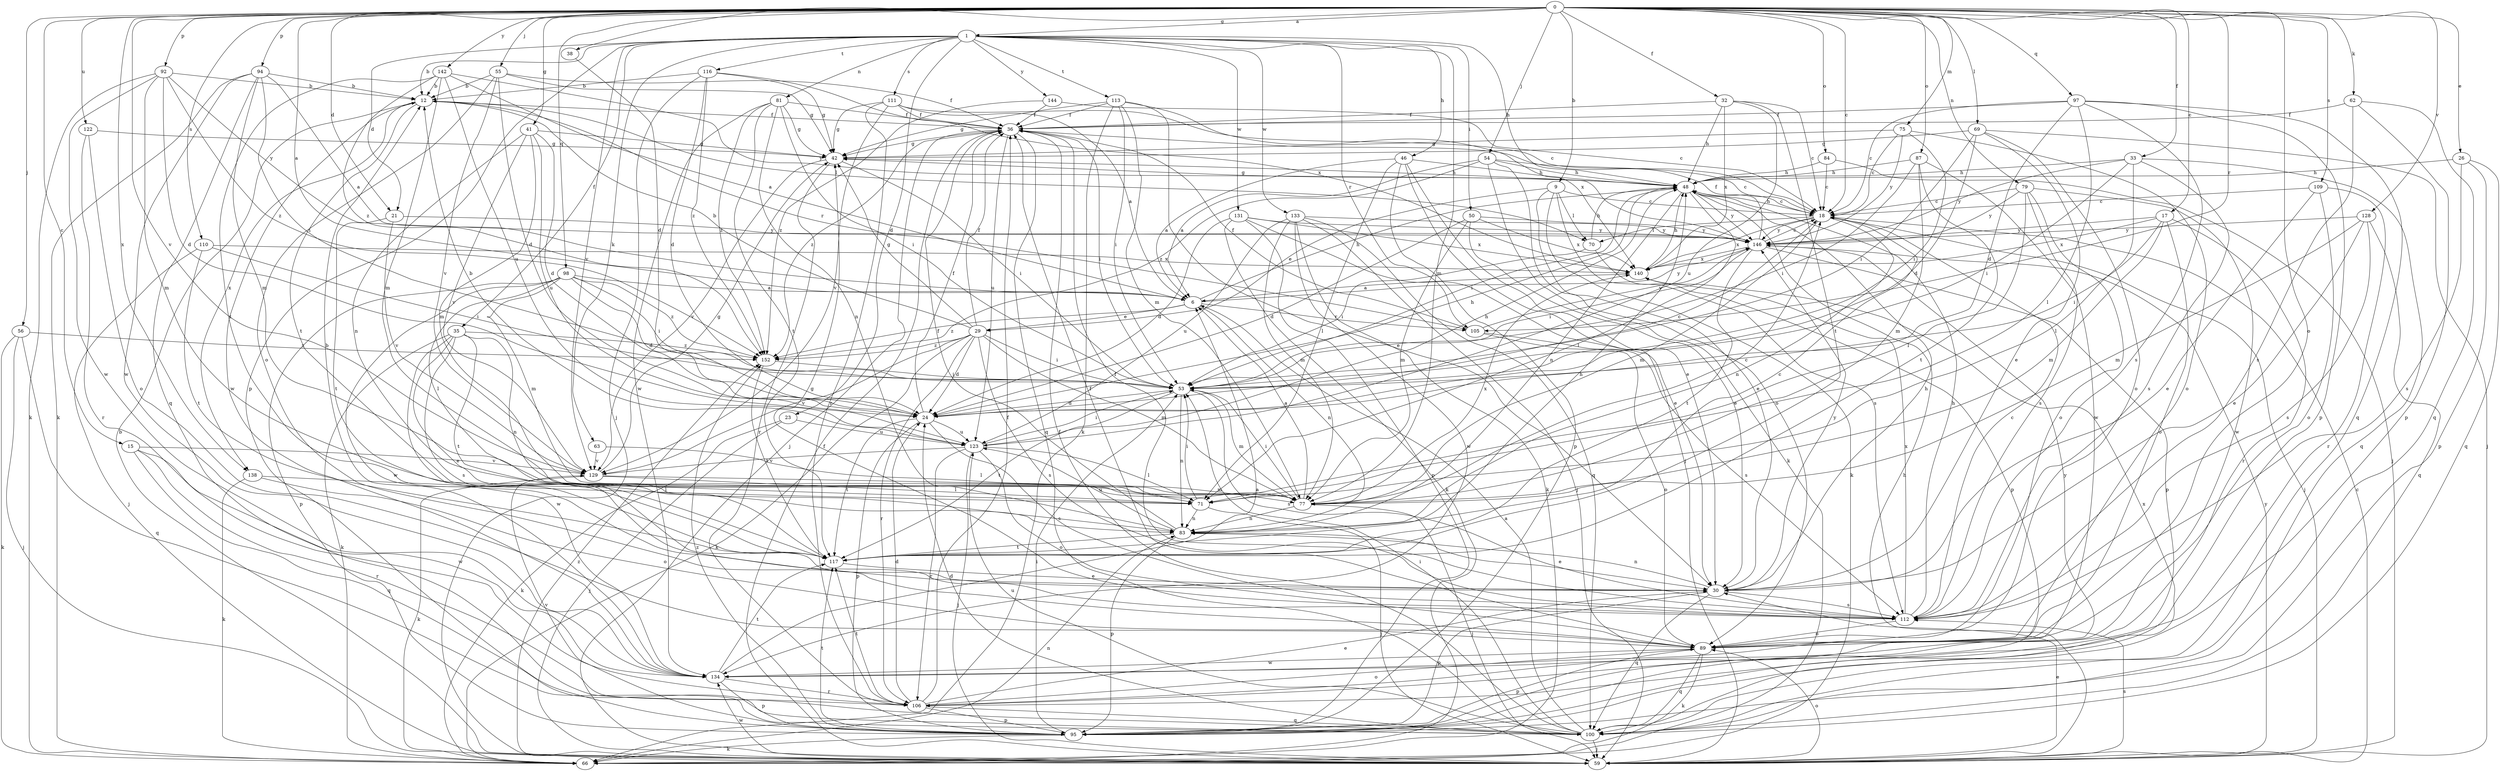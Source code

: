strict digraph  {
0;
1;
6;
9;
12;
15;
17;
18;
21;
23;
24;
26;
29;
30;
32;
33;
35;
36;
38;
41;
42;
46;
48;
50;
53;
54;
55;
56;
59;
62;
63;
66;
69;
70;
71;
75;
77;
79;
81;
83;
84;
87;
89;
92;
94;
95;
97;
98;
100;
105;
106;
109;
110;
111;
112;
113;
116;
117;
122;
123;
128;
129;
131;
133;
134;
138;
140;
142;
144;
146;
152;
0 -> 1  [label=a];
0 -> 6  [label=a];
0 -> 9  [label=b];
0 -> 15  [label=c];
0 -> 17  [label=c];
0 -> 18  [label=c];
0 -> 21  [label=d];
0 -> 26  [label=e];
0 -> 32  [label=f];
0 -> 33  [label=f];
0 -> 38  [label=g];
0 -> 41  [label=g];
0 -> 54  [label=j];
0 -> 55  [label=j];
0 -> 56  [label=j];
0 -> 62  [label=k];
0 -> 69  [label=l];
0 -> 75  [label=m];
0 -> 79  [label=n];
0 -> 84  [label=o];
0 -> 87  [label=o];
0 -> 89  [label=o];
0 -> 92  [label=p];
0 -> 94  [label=p];
0 -> 97  [label=q];
0 -> 98  [label=q];
0 -> 105  [label=r];
0 -> 109  [label=s];
0 -> 110  [label=s];
0 -> 122  [label=u];
0 -> 128  [label=v];
0 -> 129  [label=v];
0 -> 138  [label=x];
0 -> 142  [label=y];
1 -> 12  [label=b];
1 -> 21  [label=d];
1 -> 23  [label=d];
1 -> 35  [label=f];
1 -> 46  [label=h];
1 -> 48  [label=h];
1 -> 50  [label=i];
1 -> 63  [label=k];
1 -> 77  [label=m];
1 -> 81  [label=n];
1 -> 95  [label=p];
1 -> 105  [label=r];
1 -> 111  [label=s];
1 -> 113  [label=t];
1 -> 116  [label=t];
1 -> 129  [label=v];
1 -> 131  [label=w];
1 -> 133  [label=w];
1 -> 144  [label=y];
6 -> 29  [label=e];
6 -> 48  [label=h];
6 -> 83  [label=n];
6 -> 105  [label=r];
6 -> 146  [label=y];
6 -> 152  [label=z];
9 -> 18  [label=c];
9 -> 29  [label=e];
9 -> 30  [label=e];
9 -> 66  [label=k];
9 -> 70  [label=l];
9 -> 112  [label=s];
12 -> 36  [label=f];
12 -> 70  [label=l];
12 -> 105  [label=r];
12 -> 117  [label=t];
12 -> 134  [label=w];
12 -> 138  [label=x];
15 -> 100  [label=q];
15 -> 106  [label=r];
15 -> 129  [label=v];
15 -> 134  [label=w];
17 -> 53  [label=i];
17 -> 77  [label=m];
17 -> 89  [label=o];
17 -> 106  [label=r];
17 -> 140  [label=x];
17 -> 146  [label=y];
18 -> 48  [label=h];
18 -> 59  [label=j];
18 -> 70  [label=l];
18 -> 77  [label=m];
18 -> 83  [label=n];
18 -> 140  [label=x];
18 -> 146  [label=y];
21 -> 117  [label=t];
21 -> 129  [label=v];
21 -> 146  [label=y];
23 -> 59  [label=j];
23 -> 66  [label=k];
23 -> 123  [label=u];
24 -> 18  [label=c];
24 -> 36  [label=f];
24 -> 48  [label=h];
24 -> 95  [label=p];
24 -> 112  [label=s];
24 -> 117  [label=t];
24 -> 123  [label=u];
26 -> 48  [label=h];
26 -> 95  [label=p];
26 -> 100  [label=q];
26 -> 112  [label=s];
29 -> 12  [label=b];
29 -> 24  [label=d];
29 -> 36  [label=f];
29 -> 42  [label=g];
29 -> 53  [label=i];
29 -> 66  [label=k];
29 -> 77  [label=m];
29 -> 106  [label=r];
29 -> 112  [label=s];
29 -> 129  [label=v];
29 -> 152  [label=z];
30 -> 12  [label=b];
30 -> 48  [label=h];
30 -> 83  [label=n];
30 -> 95  [label=p];
30 -> 100  [label=q];
30 -> 112  [label=s];
30 -> 146  [label=y];
32 -> 18  [label=c];
32 -> 36  [label=f];
32 -> 48  [label=h];
32 -> 117  [label=t];
32 -> 123  [label=u];
32 -> 140  [label=x];
33 -> 48  [label=h];
33 -> 53  [label=i];
33 -> 71  [label=l];
33 -> 100  [label=q];
33 -> 112  [label=s];
33 -> 146  [label=y];
35 -> 30  [label=e];
35 -> 66  [label=k];
35 -> 83  [label=n];
35 -> 112  [label=s];
35 -> 117  [label=t];
35 -> 134  [label=w];
35 -> 152  [label=z];
36 -> 42  [label=g];
36 -> 53  [label=i];
36 -> 59  [label=j];
36 -> 100  [label=q];
36 -> 123  [label=u];
36 -> 152  [label=z];
38 -> 24  [label=d];
41 -> 24  [label=d];
41 -> 42  [label=g];
41 -> 77  [label=m];
41 -> 83  [label=n];
41 -> 123  [label=u];
41 -> 129  [label=v];
42 -> 48  [label=h];
42 -> 53  [label=i];
42 -> 106  [label=r];
42 -> 129  [label=v];
46 -> 6  [label=a];
46 -> 30  [label=e];
46 -> 48  [label=h];
46 -> 59  [label=j];
46 -> 71  [label=l];
46 -> 95  [label=p];
48 -> 18  [label=c];
48 -> 42  [label=g];
48 -> 53  [label=i];
48 -> 71  [label=l];
48 -> 83  [label=n];
48 -> 146  [label=y];
50 -> 24  [label=d];
50 -> 30  [label=e];
50 -> 77  [label=m];
50 -> 140  [label=x];
50 -> 146  [label=y];
53 -> 24  [label=d];
53 -> 77  [label=m];
53 -> 83  [label=n];
53 -> 112  [label=s];
53 -> 117  [label=t];
54 -> 6  [label=a];
54 -> 18  [label=c];
54 -> 48  [label=h];
54 -> 66  [label=k];
54 -> 89  [label=o];
54 -> 152  [label=z];
55 -> 12  [label=b];
55 -> 24  [label=d];
55 -> 36  [label=f];
55 -> 42  [label=g];
55 -> 89  [label=o];
55 -> 129  [label=v];
56 -> 59  [label=j];
56 -> 66  [label=k];
56 -> 100  [label=q];
56 -> 152  [label=z];
59 -> 12  [label=b];
59 -> 18  [label=c];
59 -> 30  [label=e];
59 -> 36  [label=f];
59 -> 48  [label=h];
59 -> 89  [label=o];
59 -> 112  [label=s];
59 -> 134  [label=w];
59 -> 146  [label=y];
59 -> 152  [label=z];
62 -> 36  [label=f];
62 -> 95  [label=p];
62 -> 100  [label=q];
62 -> 112  [label=s];
63 -> 71  [label=l];
63 -> 129  [label=v];
66 -> 83  [label=n];
69 -> 24  [label=d];
69 -> 30  [label=e];
69 -> 42  [label=g];
69 -> 53  [label=i];
69 -> 59  [label=j];
69 -> 89  [label=o];
70 -> 48  [label=h];
70 -> 53  [label=i];
70 -> 95  [label=p];
71 -> 53  [label=i];
71 -> 59  [label=j];
71 -> 83  [label=n];
75 -> 18  [label=c];
75 -> 42  [label=g];
75 -> 53  [label=i];
75 -> 89  [label=o];
75 -> 146  [label=y];
77 -> 6  [label=a];
77 -> 18  [label=c];
77 -> 53  [label=i];
77 -> 59  [label=j];
77 -> 83  [label=n];
77 -> 140  [label=x];
79 -> 18  [label=c];
79 -> 71  [label=l];
79 -> 89  [label=o];
79 -> 112  [label=s];
79 -> 134  [label=w];
79 -> 146  [label=y];
81 -> 36  [label=f];
81 -> 42  [label=g];
81 -> 53  [label=i];
81 -> 83  [label=n];
81 -> 117  [label=t];
81 -> 134  [label=w];
81 -> 152  [label=z];
83 -> 18  [label=c];
83 -> 30  [label=e];
83 -> 36  [label=f];
83 -> 95  [label=p];
83 -> 117  [label=t];
83 -> 123  [label=u];
84 -> 18  [label=c];
84 -> 48  [label=h];
84 -> 59  [label=j];
87 -> 48  [label=h];
87 -> 53  [label=i];
87 -> 77  [label=m];
87 -> 117  [label=t];
87 -> 134  [label=w];
89 -> 36  [label=f];
89 -> 66  [label=k];
89 -> 95  [label=p];
89 -> 100  [label=q];
89 -> 134  [label=w];
92 -> 12  [label=b];
92 -> 24  [label=d];
92 -> 66  [label=k];
92 -> 77  [label=m];
92 -> 134  [label=w];
92 -> 146  [label=y];
92 -> 152  [label=z];
94 -> 6  [label=a];
94 -> 12  [label=b];
94 -> 53  [label=i];
94 -> 66  [label=k];
94 -> 77  [label=m];
94 -> 100  [label=q];
94 -> 134  [label=w];
95 -> 53  [label=i];
95 -> 66  [label=k];
95 -> 117  [label=t];
95 -> 129  [label=v];
95 -> 152  [label=z];
97 -> 18  [label=c];
97 -> 24  [label=d];
97 -> 36  [label=f];
97 -> 71  [label=l];
97 -> 95  [label=p];
97 -> 100  [label=q];
97 -> 112  [label=s];
98 -> 6  [label=a];
98 -> 24  [label=d];
98 -> 53  [label=i];
98 -> 71  [label=l];
98 -> 77  [label=m];
98 -> 95  [label=p];
98 -> 134  [label=w];
98 -> 152  [label=z];
100 -> 6  [label=a];
100 -> 24  [label=d];
100 -> 36  [label=f];
100 -> 53  [label=i];
100 -> 59  [label=j];
100 -> 123  [label=u];
100 -> 140  [label=x];
105 -> 36  [label=f];
105 -> 89  [label=o];
105 -> 112  [label=s];
105 -> 146  [label=y];
106 -> 24  [label=d];
106 -> 30  [label=e];
106 -> 36  [label=f];
106 -> 89  [label=o];
106 -> 95  [label=p];
106 -> 100  [label=q];
106 -> 117  [label=t];
106 -> 146  [label=y];
109 -> 18  [label=c];
109 -> 30  [label=e];
109 -> 89  [label=o];
109 -> 106  [label=r];
110 -> 53  [label=i];
110 -> 59  [label=j];
110 -> 117  [label=t];
110 -> 140  [label=x];
111 -> 6  [label=a];
111 -> 18  [label=c];
111 -> 36  [label=f];
111 -> 42  [label=g];
111 -> 106  [label=r];
111 -> 129  [label=v];
112 -> 18  [label=c];
112 -> 36  [label=f];
112 -> 42  [label=g];
112 -> 48  [label=h];
112 -> 89  [label=o];
112 -> 140  [label=x];
113 -> 30  [label=e];
113 -> 36  [label=f];
113 -> 42  [label=g];
113 -> 53  [label=i];
113 -> 66  [label=k];
113 -> 77  [label=m];
113 -> 140  [label=x];
116 -> 12  [label=b];
116 -> 24  [label=d];
116 -> 42  [label=g];
116 -> 59  [label=j];
116 -> 140  [label=x];
116 -> 152  [label=z];
117 -> 30  [label=e];
117 -> 48  [label=h];
122 -> 42  [label=g];
122 -> 89  [label=o];
122 -> 106  [label=r];
123 -> 12  [label=b];
123 -> 48  [label=h];
123 -> 53  [label=i];
123 -> 59  [label=j];
123 -> 71  [label=l];
123 -> 89  [label=o];
123 -> 106  [label=r];
123 -> 129  [label=v];
128 -> 30  [label=e];
128 -> 77  [label=m];
128 -> 100  [label=q];
128 -> 112  [label=s];
128 -> 146  [label=y];
129 -> 42  [label=g];
129 -> 66  [label=k];
129 -> 71  [label=l];
129 -> 77  [label=m];
131 -> 24  [label=d];
131 -> 30  [label=e];
131 -> 66  [label=k];
131 -> 95  [label=p];
131 -> 140  [label=x];
131 -> 146  [label=y];
133 -> 59  [label=j];
133 -> 66  [label=k];
133 -> 77  [label=m];
133 -> 100  [label=q];
133 -> 123  [label=u];
133 -> 134  [label=w];
133 -> 146  [label=y];
134 -> 6  [label=a];
134 -> 95  [label=p];
134 -> 106  [label=r];
134 -> 117  [label=t];
138 -> 66  [label=k];
138 -> 71  [label=l];
138 -> 89  [label=o];
140 -> 6  [label=a];
140 -> 48  [label=h];
142 -> 6  [label=a];
142 -> 12  [label=b];
142 -> 77  [label=m];
142 -> 117  [label=t];
142 -> 123  [label=u];
142 -> 146  [label=y];
142 -> 152  [label=z];
144 -> 18  [label=c];
144 -> 36  [label=f];
144 -> 152  [label=z];
146 -> 18  [label=c];
146 -> 36  [label=f];
146 -> 53  [label=i];
146 -> 95  [label=p];
146 -> 117  [label=t];
146 -> 140  [label=x];
152 -> 53  [label=i];
152 -> 117  [label=t];
}
